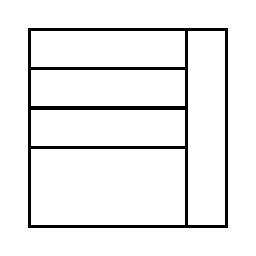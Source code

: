 \begin{tikzpicture}[very thick, scale=.5]
    \draw (0,4) rectangle (4,5);
    \draw (0,3) rectangle (4,4);
    \draw (0,2) rectangle (4,3);
    \draw (0,0) rectangle (4,2);
    \draw (4,0) rectangle (5,5);
\end{tikzpicture}
